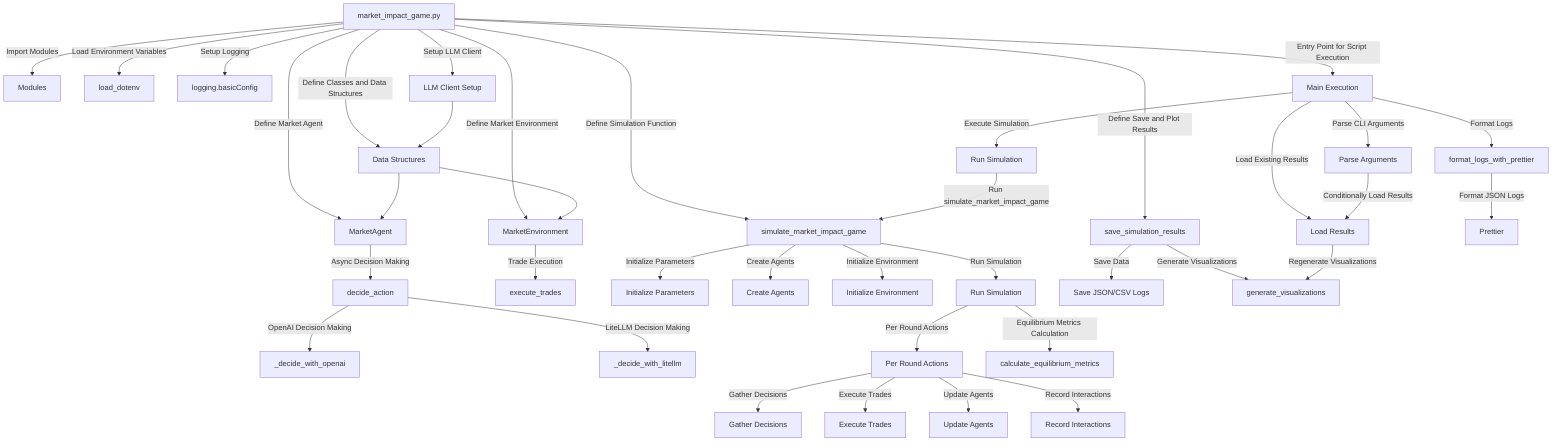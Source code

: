graph TD
    A[market_impact_game.py] -->|Import Modules| B[Modules]
    A -->|Load Environment Variables| C[load_dotenv]
    A -->|Setup Logging| D[logging.basicConfig]
    A -->|Setup LLM Client| E[LLM Client Setup]
    A -->|Define Classes and Data Structures| F[Data Structures]
    A -->|Define Market Agent| G[MarketAgent]
    A -->|Define Market Environment| H[MarketEnvironment]
    A -->|Define Simulation Function| I[simulate_market_impact_game]
    A -->|Define Save and Plot Results| J[save_simulation_results]
    A -->|Entry Point for Script Execution| K[Main Execution]
    
    E --> F
    F --> G
    F --> H
    G -->|Async Decision Making| G1[decide_action]
    G1 -->|OpenAI Decision Making| G2[_decide_with_openai]
    G1 -->|LiteLLM Decision Making| G3[_decide_with_litellm]
    H -->|Trade Execution| H1[execute_trades]
    I -->|Initialize Parameters| I1[Initialize Parameters]
    I -->|Create Agents| I2[Create Agents]
    I -->|Initialize Environment| I3[Initialize Environment]
    I -->|Run Simulation| I4[Run Simulation]
    I4 -->|Per Round Actions| I5[Per Round Actions]
    I4 -->|Equilibrium Metrics Calculation| I6[calculate_equilibrium_metrics]
    I5 -->|Gather Decisions| I5a[Gather Decisions]
    I5 -->|Execute Trades| I5b[Execute Trades]
    I5 -->|Update Agents| I5c[Update Agents]
    I5 -->|Record Interactions| I5d[Record Interactions]
    J -->|Save Data| J1[Save JSON/CSV Logs]
    J -->|Generate Visualizations| J2[generate_visualizations]
    K -->|Parse CLI Arguments| K1[Parse Arguments]
    K -->|Load Existing Results| K2[Load Results]
    K -->|Execute Simulation| K3[Run Simulation]
    K -->|Format Logs| K4[format_logs_with_prettier]
    
    K1 -->|Conditionally Load Results| K2
    K2 -->|Regenerate Visualizations| J2
    K3 -->|Run simulate_market_impact_game| I
    K4 -->|Format JSON Logs| K4a[Prettier]